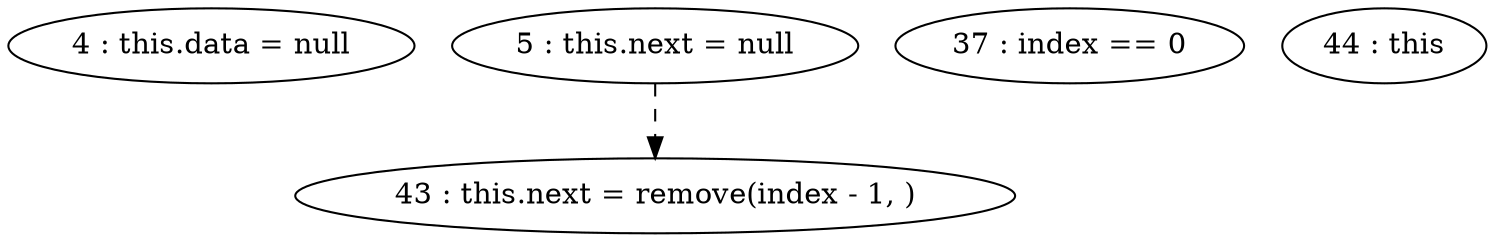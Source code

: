 digraph G {
"4 : this.data = null"
"5 : this.next = null"
"5 : this.next = null" -> "43 : this.next = remove(index - 1, )" [style=dashed]
"37 : index == 0"
"43 : this.next = remove(index - 1, )"
"44 : this"
}
